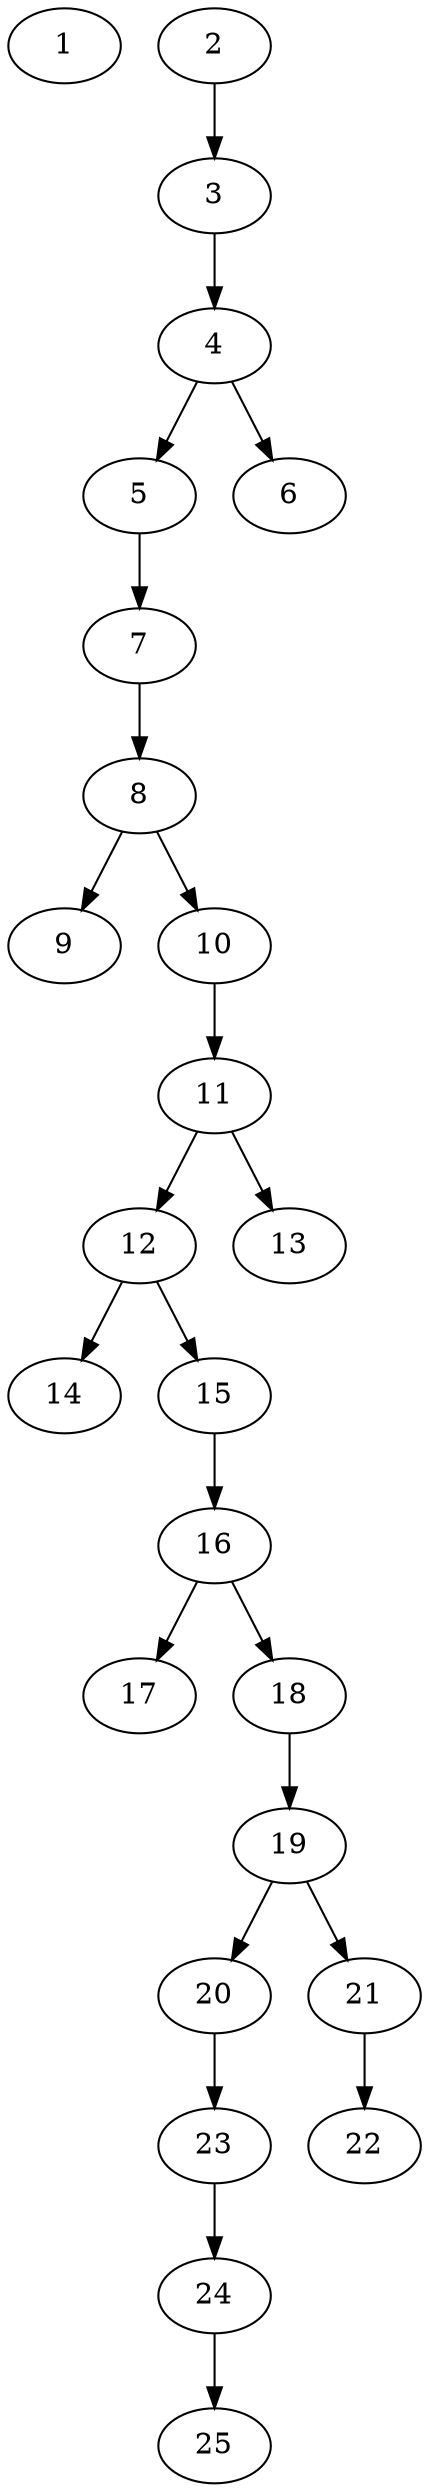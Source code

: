 // DAG automatically generated by daggen at Thu Oct  3 14:00:40 2019
// ./daggen --dot -n 25 --ccr 0.4 --fat 0.3 --regular 0.5 --density 0.5 --mindata 5242880 --maxdata 52428800 
digraph G {
  1 [size="59310080", alpha="0.09", expect_size="23724032"] 
  2 [size="116659200", alpha="0.10", expect_size="46663680"] 
  2 -> 3 [size ="46663680"]
  3 [size="30323200", alpha="0.05", expect_size="12129280"] 
  3 -> 4 [size ="12129280"]
  4 [size="115184640", alpha="0.06", expect_size="46073856"] 
  4 -> 5 [size ="46073856"]
  4 -> 6 [size ="46073856"]
  5 [size="28738560", alpha="0.20", expect_size="11495424"] 
  5 -> 7 [size ="11495424"]
  6 [size="70986240", alpha="0.18", expect_size="28394496"] 
  7 [size="96826880", alpha="0.11", expect_size="38730752"] 
  7 -> 8 [size ="38730752"]
  8 [size="102202880", alpha="0.04", expect_size="40881152"] 
  8 -> 9 [size ="40881152"]
  8 -> 10 [size ="40881152"]
  9 [size="102489600", alpha="0.08", expect_size="40995840"] 
  10 [size="73955840", alpha="0.11", expect_size="29582336"] 
  10 -> 11 [size ="29582336"]
  11 [size="129978880", alpha="0.08", expect_size="51991552"] 
  11 -> 12 [size ="51991552"]
  11 -> 13 [size ="51991552"]
  12 [size="67927040", alpha="0.03", expect_size="27170816"] 
  12 -> 14 [size ="27170816"]
  12 -> 15 [size ="27170816"]
  13 [size="127431680", alpha="0.02", expect_size="50972672"] 
  14 [size="38064640", alpha="0.17", expect_size="15225856"] 
  15 [size="71969280", alpha="0.19", expect_size="28787712"] 
  15 -> 16 [size ="28787712"]
  16 [size="69964800", alpha="0.07", expect_size="27985920"] 
  16 -> 17 [size ="27985920"]
  16 -> 18 [size ="27985920"]
  17 [size="58654720", alpha="0.20", expect_size="23461888"] 
  18 [size="123770880", alpha="0.11", expect_size="49508352"] 
  18 -> 19 [size ="49508352"]
  19 [size="26734080", alpha="0.17", expect_size="10693632"] 
  19 -> 20 [size ="10693632"]
  19 -> 21 [size ="10693632"]
  20 [size="73559040", alpha="0.17", expect_size="29423616"] 
  20 -> 23 [size ="29423616"]
  21 [size="20664320", alpha="0.05", expect_size="8265728"] 
  21 -> 22 [size ="8265728"]
  22 [size="66598400", alpha="0.10", expect_size="26639360"] 
  23 [size="84428800", alpha="0.18", expect_size="33771520"] 
  23 -> 24 [size ="33771520"]
  24 [size="96209920", alpha="0.03", expect_size="38483968"] 
  24 -> 25 [size ="38483968"]
  25 [size="77606400", alpha="0.11", expect_size="31042560"] 
}
